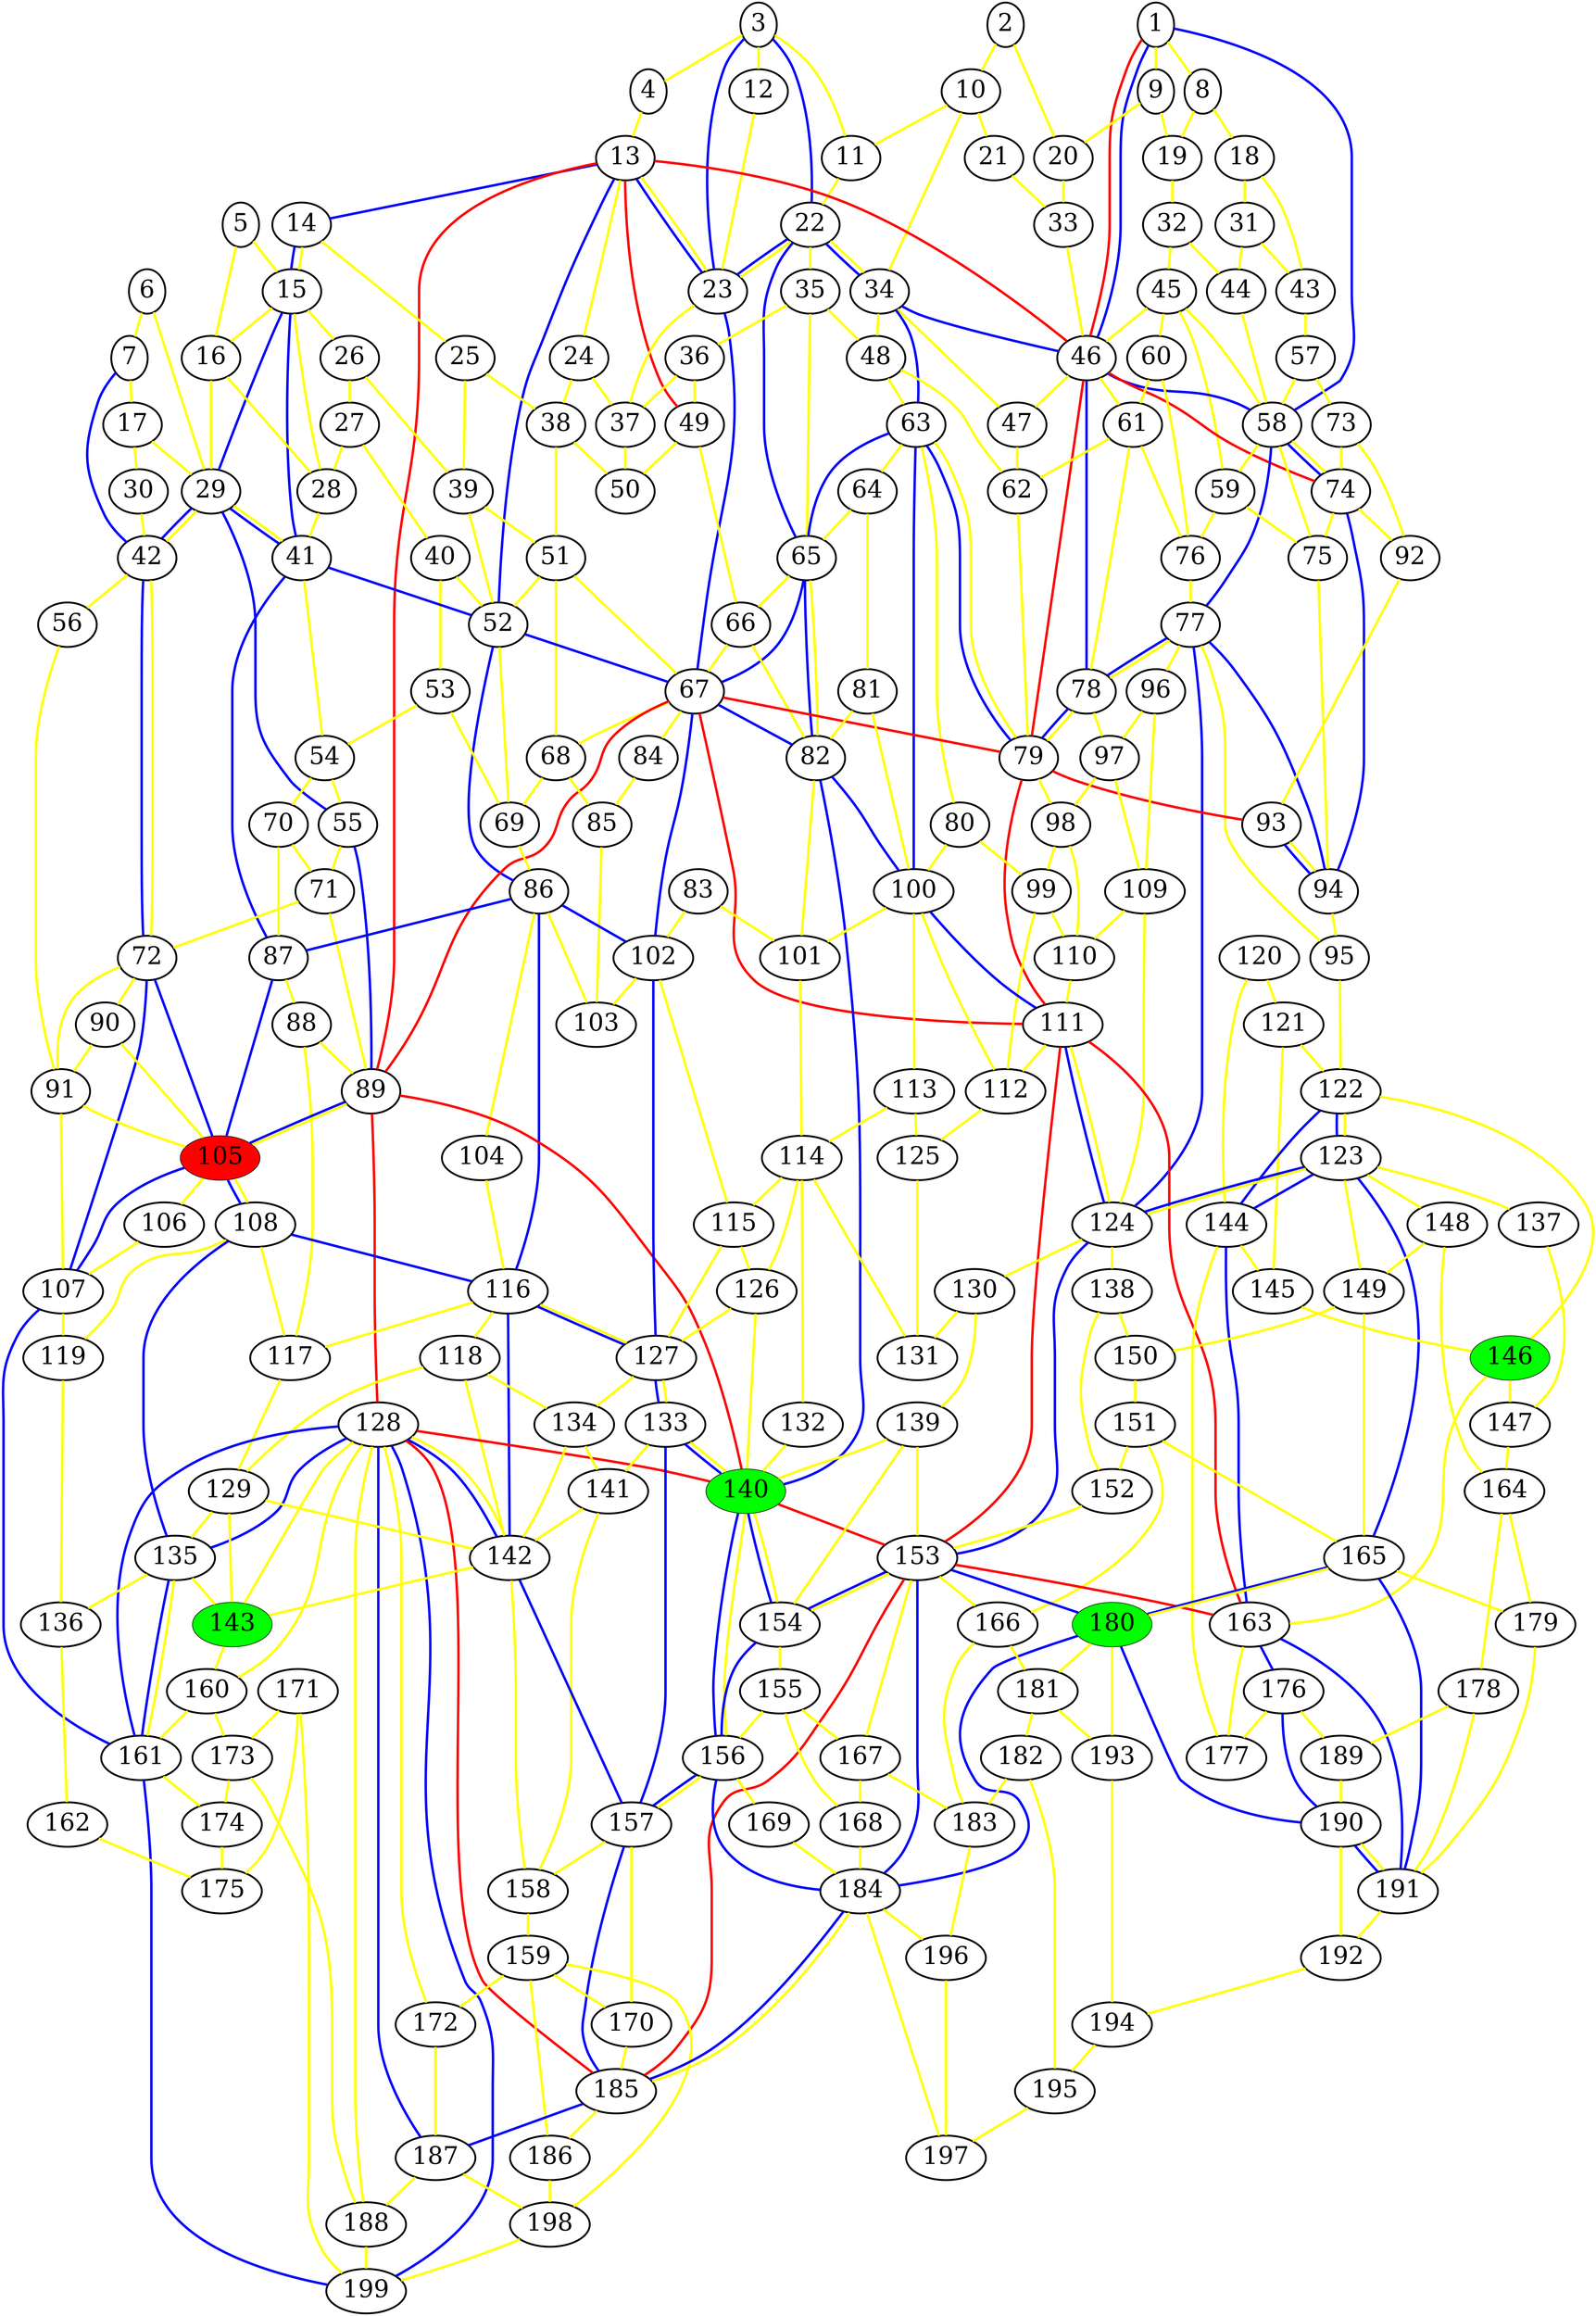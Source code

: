 graph london_graph {
105 [fillcolor=red, fontsize=40, pendwidth=3, style=filled];
143 [fillcolor=green, fontsize=40, pendwidth=3, style=filled];
146 [fillcolor=green, fontsize=40, pendwidth=3, style=filled];
180 [fillcolor=green, fontsize=40, pendwidth=3, style=filled];
140 [fillcolor=green, fontsize=40, pendwidth=3, style=filled];
1 [fontsize=40, penwidth=3];
2 [fontsize=40, penwidth=3];
3 [fontsize=40, penwidth=3];
4 [fontsize=40, penwidth=3];
5 [fontsize=40, penwidth=3];
6 [fontsize=40, penwidth=3];
7 [fontsize=40, penwidth=3];
8 [fontsize=40, penwidth=3];
9 [fontsize=40, penwidth=3];
10 [fontsize=40, penwidth=3];
11 [fontsize=40, penwidth=3];
12 [fontsize=40, penwidth=3];
13 [fontsize=40, penwidth=3];
14 [fontsize=40, penwidth=3];
15 [fontsize=40, penwidth=3];
16 [fontsize=40, penwidth=3];
17 [fontsize=40, penwidth=3];
18 [fontsize=40, penwidth=3];
19 [fontsize=40, penwidth=3];
20 [fontsize=40, penwidth=3];
21 [fontsize=40, penwidth=3];
22 [fontsize=40, penwidth=3];
23 [fontsize=40, penwidth=3];
24 [fontsize=40, penwidth=3];
25 [fontsize=40, penwidth=3];
26 [fontsize=40, penwidth=3];
27 [fontsize=40, penwidth=3];
28 [fontsize=40, penwidth=3];
29 [fontsize=40, penwidth=3];
30 [fontsize=40, penwidth=3];
31 [fontsize=40, penwidth=3];
32 [fontsize=40, penwidth=3];
33 [fontsize=40, penwidth=3];
34 [fontsize=40, penwidth=3];
35 [fontsize=40, penwidth=3];
36 [fontsize=40, penwidth=3];
37 [fontsize=40, penwidth=3];
38 [fontsize=40, penwidth=3];
39 [fontsize=40, penwidth=3];
40 [fontsize=40, penwidth=3];
41 [fontsize=40, penwidth=3];
42 [fontsize=40, penwidth=3];
43 [fontsize=40, penwidth=3];
44 [fontsize=40, penwidth=3];
45 [fontsize=40, penwidth=3];
46 [fontsize=40, penwidth=3];
47 [fontsize=40, penwidth=3];
48 [fontsize=40, penwidth=3];
49 [fontsize=40, penwidth=3];
50 [fontsize=40, penwidth=3];
51 [fontsize=40, penwidth=3];
52 [fontsize=40, penwidth=3];
53 [fontsize=40, penwidth=3];
54 [fontsize=40, penwidth=3];
55 [fontsize=40, penwidth=3];
56 [fontsize=40, penwidth=3];
57 [fontsize=40, penwidth=3];
58 [fontsize=40, penwidth=3];
59 [fontsize=40, penwidth=3];
60 [fontsize=40, penwidth=3];
61 [fontsize=40, penwidth=3];
62 [fontsize=40, penwidth=3];
63 [fontsize=40, penwidth=3];
64 [fontsize=40, penwidth=3];
65 [fontsize=40, penwidth=3];
66 [fontsize=40, penwidth=3];
67 [fontsize=40, penwidth=3];
68 [fontsize=40, penwidth=3];
69 [fontsize=40, penwidth=3];
70 [fontsize=40, penwidth=3];
71 [fontsize=40, penwidth=3];
72 [fontsize=40, penwidth=3];
73 [fontsize=40, penwidth=3];
74 [fontsize=40, penwidth=3];
75 [fontsize=40, penwidth=3];
76 [fontsize=40, penwidth=3];
77 [fontsize=40, penwidth=3];
78 [fontsize=40, penwidth=3];
79 [fontsize=40, penwidth=3];
80 [fontsize=40, penwidth=3];
81 [fontsize=40, penwidth=3];
82 [fontsize=40, penwidth=3];
83 [fontsize=40, penwidth=3];
84 [fontsize=40, penwidth=3];
85 [fontsize=40, penwidth=3];
86 [fontsize=40, penwidth=3];
87 [fontsize=40, penwidth=3];
88 [fontsize=40, penwidth=3];
89 [fontsize=40, penwidth=3];
90 [fontsize=40, penwidth=3];
91 [fontsize=40, penwidth=3];
92 [fontsize=40, penwidth=3];
93 [fontsize=40, penwidth=3];
94 [fontsize=40, penwidth=3];
95 [fontsize=40, penwidth=3];
96 [fontsize=40, penwidth=3];
97 [fontsize=40, penwidth=3];
98 [fontsize=40, penwidth=3];
99 [fontsize=40, penwidth=3];
100 [fontsize=40, penwidth=3];
101 [fontsize=40, penwidth=3];
102 [fontsize=40, penwidth=3];
103 [fontsize=40, penwidth=3];
104 [fontsize=40, penwidth=3];
106 [fontsize=40, penwidth=3];
107 [fontsize=40, penwidth=3];
108 [fontsize=40, penwidth=3];
109 [fontsize=40, penwidth=3];
110 [fontsize=40, penwidth=3];
111 [fontsize=40, penwidth=3];
112 [fontsize=40, penwidth=3];
113 [fontsize=40, penwidth=3];
114 [fontsize=40, penwidth=3];
115 [fontsize=40, penwidth=3];
116 [fontsize=40, penwidth=3];
117 [fontsize=40, penwidth=3];
118 [fontsize=40, penwidth=3];
119 [fontsize=40, penwidth=3];
120 [fontsize=40, penwidth=3];
121 [fontsize=40, penwidth=3];
122 [fontsize=40, penwidth=3];
123 [fontsize=40, penwidth=3];
124 [fontsize=40, penwidth=3];
125 [fontsize=40, penwidth=3];
126 [fontsize=40, penwidth=3];
127 [fontsize=40, penwidth=3];
128 [fontsize=40, penwidth=3];
129 [fontsize=40, penwidth=3];
130 [fontsize=40, penwidth=3];
131 [fontsize=40, penwidth=3];
132 [fontsize=40, penwidth=3];
133 [fontsize=40, penwidth=3];
134 [fontsize=40, penwidth=3];
135 [fontsize=40, penwidth=3];
136 [fontsize=40, penwidth=3];
137 [fontsize=40, penwidth=3];
138 [fontsize=40, penwidth=3];
139 [fontsize=40, penwidth=3];
141 [fontsize=40, penwidth=3];
142 [fontsize=40, penwidth=3];
144 [fontsize=40, penwidth=3];
145 [fontsize=40, penwidth=3];
147 [fontsize=40, penwidth=3];
148 [fontsize=40, penwidth=3];
149 [fontsize=40, penwidth=3];
150 [fontsize=40, penwidth=3];
151 [fontsize=40, penwidth=3];
152 [fontsize=40, penwidth=3];
153 [fontsize=40, penwidth=3];
154 [fontsize=40, penwidth=3];
155 [fontsize=40, penwidth=3];
156 [fontsize=40, penwidth=3];
157 [fontsize=40, penwidth=3];
158 [fontsize=40, penwidth=3];
159 [fontsize=40, penwidth=3];
160 [fontsize=40, penwidth=3];
161 [fontsize=40, penwidth=3];
162 [fontsize=40, penwidth=3];
163 [fontsize=40, penwidth=3];
164 [fontsize=40, penwidth=3];
165 [fontsize=40, penwidth=3];
166 [fontsize=40, penwidth=3];
167 [fontsize=40, penwidth=3];
168 [fontsize=40, penwidth=3];
169 [fontsize=40, penwidth=3];
170 [fontsize=40, penwidth=3];
171 [fontsize=40, penwidth=3];
172 [fontsize=40, penwidth=3];
173 [fontsize=40, penwidth=3];
174 [fontsize=40, penwidth=3];
175 [fontsize=40, penwidth=3];
176 [fontsize=40, penwidth=3];
177 [fontsize=40, penwidth=3];
178 [fontsize=40, penwidth=3];
179 [fontsize=40, penwidth=3];
181 [fontsize=40, penwidth=3];
182 [fontsize=40, penwidth=3];
183 [fontsize=40, penwidth=3];
184 [fontsize=40, penwidth=3];
185 [fontsize=40, penwidth=3];
186 [fontsize=40, penwidth=3];
187 [fontsize=40, penwidth=3];
188 [fontsize=40, penwidth=3];
189 [fontsize=40, penwidth=3];
190 [fontsize=40, penwidth=3];
191 [fontsize=40, penwidth=3];
192 [fontsize=40, penwidth=3];
193 [fontsize=40, penwidth=3];
194 [fontsize=40, penwidth=3];
195 [fontsize=40, penwidth=3];
196 [fontsize=40, penwidth=3];
197 [fontsize=40, penwidth=3];
198 [fontsize=40, penwidth=3];
199 [fontsize=40, penwidth=3];
1 -- 46  [color=red, penwidth=4];
13 -- 46  [color=red, penwidth=4];
13 -- 49  [color=red, penwidth=4];
13 -- 89  [color=red, penwidth=4];
46 -- 74  [color=red, penwidth=4];
46 -- 79  [color=red, penwidth=4];
67 -- 79  [color=red, penwidth=4];
67 -- 89  [color=red, penwidth=4];
67 -- 111  [color=red, penwidth=4];
79 -- 93  [color=red, penwidth=4];
79 -- 111  [color=red, penwidth=4];
89 -- 128  [color=red, penwidth=4];
89 -- 140  [color=red, penwidth=4];
111 -- 153  [color=red, penwidth=4];
111 -- 163  [color=red, penwidth=4];
128 -- 140  [color=red, penwidth=4];
128 -- 185  [color=red, penwidth=4];
140 -- 153  [color=red, penwidth=4];
153 -- 163  [color=red, penwidth=4];
153 -- 185  [color=red, penwidth=4];
1 -- 46  [color=blue, penwidth=4];
1 -- 58  [color=blue, penwidth=4];
3 -- 22  [color=blue, penwidth=4];
3 -- 23  [color=blue, penwidth=4];
7 -- 42  [color=blue, penwidth=4];
13 -- 14  [color=blue, penwidth=4];
13 -- 23  [color=blue, penwidth=4];
13 -- 52  [color=blue, penwidth=4];
14 -- 15  [color=blue, penwidth=4];
15 -- 29  [color=blue, penwidth=4];
15 -- 41  [color=blue, penwidth=4];
22 -- 23  [color=blue, penwidth=4];
22 -- 34  [color=blue, penwidth=4];
22 -- 65  [color=blue, penwidth=4];
23 -- 67  [color=blue, penwidth=4];
29 -- 41  [color=blue, penwidth=4];
29 -- 42  [color=blue, penwidth=4];
29 -- 55  [color=blue, penwidth=4];
34 -- 46  [color=blue, penwidth=4];
34 -- 63  [color=blue, penwidth=4];
41 -- 52  [color=blue, penwidth=4];
41 -- 87  [color=blue, penwidth=4];
42 -- 72  [color=blue, penwidth=4];
46 -- 58  [color=blue, penwidth=4];
46 -- 78  [color=blue, penwidth=4];
52 -- 67  [color=blue, penwidth=4];
52 -- 86  [color=blue, penwidth=4];
55 -- 89  [color=blue, penwidth=4];
58 -- 74  [color=blue, penwidth=4];
58 -- 77  [color=blue, penwidth=4];
63 -- 65  [color=blue, penwidth=4];
63 -- 79  [color=blue, penwidth=4];
63 -- 100  [color=blue, penwidth=4];
65 -- 67  [color=blue, penwidth=4];
65 -- 82  [color=blue, penwidth=4];
67 -- 82  [color=blue, penwidth=4];
67 -- 102  [color=blue, penwidth=4];
72 -- 105  [color=blue, penwidth=4];
72 -- 107  [color=blue, penwidth=4];
74 -- 94  [color=blue, penwidth=4];
77 -- 78  [color=blue, penwidth=4];
77 -- 94  [color=blue, penwidth=4];
77 -- 124  [color=blue, penwidth=4];
78 -- 79  [color=blue, penwidth=4];
82 -- 100  [color=blue, penwidth=4];
82 -- 140  [color=blue, penwidth=4];
86 -- 87  [color=blue, penwidth=4];
86 -- 102  [color=blue, penwidth=4];
86 -- 116  [color=blue, penwidth=4];
87 -- 105  [color=blue, penwidth=4];
89 -- 105  [color=blue, penwidth=4];
93 -- 94  [color=blue, penwidth=4];
100 -- 111  [color=blue, penwidth=4];
102 -- 127  [color=blue, penwidth=4];
105 -- 107  [color=blue, penwidth=4];
105 -- 108  [color=blue, penwidth=4];
107 -- 161  [color=blue, penwidth=4];
108 -- 116  [color=blue, penwidth=4];
108 -- 135  [color=blue, penwidth=4];
111 -- 124  [color=blue, penwidth=4];
116 -- 127  [color=blue, penwidth=4];
116 -- 142  [color=blue, penwidth=4];
122 -- 123  [color=blue, penwidth=4];
122 -- 144  [color=blue, penwidth=4];
123 -- 124  [color=blue, penwidth=4];
123 -- 144  [color=blue, penwidth=4];
123 -- 165  [color=blue, penwidth=4];
124 -- 153  [color=blue, penwidth=4];
127 -- 133  [color=blue, penwidth=4];
128 -- 135  [color=blue, penwidth=4];
128 -- 142  [color=blue, penwidth=4];
128 -- 161  [color=blue, penwidth=4];
128 -- 187  [color=blue, penwidth=4];
128 -- 199  [color=blue, penwidth=4];
133 -- 140  [color=blue, penwidth=4];
133 -- 157  [color=blue, penwidth=4];
135 -- 161  [color=blue, penwidth=4];
140 -- 154  [color=blue, penwidth=4];
140 -- 156  [color=blue, penwidth=4];
142 -- 157  [color=blue, penwidth=4];
144 -- 163  [color=blue, penwidth=4];
153 -- 154  [color=blue, penwidth=4];
153 -- 180  [color=blue, penwidth=4];
153 -- 184  [color=blue, penwidth=4];
154 -- 156  [color=blue, penwidth=4];
156 -- 157  [color=blue, penwidth=4];
156 -- 184  [color=blue, penwidth=4];
157 -- 185  [color=blue, penwidth=4];
161 -- 199  [color=blue, penwidth=4];
163 -- 176  [color=blue, penwidth=4];
163 -- 191  [color=blue, penwidth=4];
165 -- 180  [color=blue, penwidth=4];
165 -- 191  [color=blue, penwidth=4];
176 -- 190  [color=blue, penwidth=4];
180 -- 184  [color=blue, penwidth=4];
180 -- 190  [color=blue, penwidth=4];
184 -- 185  [color=blue, penwidth=4];
185 -- 187  [color=blue, penwidth=4];
190 -- 191  [color=blue, penwidth=4];
1 -- 8  [color=yellow, penwidth=4];
1 -- 9  [color=yellow, penwidth=4];
2 -- 10  [color=yellow, penwidth=4];
2 -- 20  [color=yellow, penwidth=4];
3 -- 4  [color=yellow, penwidth=4];
3 -- 11  [color=yellow, penwidth=4];
3 -- 12  [color=yellow, penwidth=4];
4 -- 13  [color=yellow, penwidth=4];
5 -- 15  [color=yellow, penwidth=4];
5 -- 16  [color=yellow, penwidth=4];
6 -- 7  [color=yellow, penwidth=4];
6 -- 29  [color=yellow, penwidth=4];
7 -- 17  [color=yellow, penwidth=4];
8 -- 18  [color=yellow, penwidth=4];
8 -- 19  [color=yellow, penwidth=4];
9 -- 19  [color=yellow, penwidth=4];
9 -- 20  [color=yellow, penwidth=4];
10 -- 11  [color=yellow, penwidth=4];
10 -- 21  [color=yellow, penwidth=4];
10 -- 34  [color=yellow, penwidth=4];
11 -- 22  [color=yellow, penwidth=4];
12 -- 23  [color=yellow, penwidth=4];
13 -- 23  [color=yellow, penwidth=4];
13 -- 24  [color=yellow, penwidth=4];
14 -- 15  [color=yellow, penwidth=4];
14 -- 25  [color=yellow, penwidth=4];
15 -- 16  [color=yellow, penwidth=4];
15 -- 26  [color=yellow, penwidth=4];
15 -- 28  [color=yellow, penwidth=4];
16 -- 28  [color=yellow, penwidth=4];
16 -- 29  [color=yellow, penwidth=4];
17 -- 29  [color=yellow, penwidth=4];
17 -- 30  [color=yellow, penwidth=4];
18 -- 31  [color=yellow, penwidth=4];
18 -- 43  [color=yellow, penwidth=4];
19 -- 32  [color=yellow, penwidth=4];
20 -- 33  [color=yellow, penwidth=4];
21 -- 33  [color=yellow, penwidth=4];
22 -- 23  [color=yellow, penwidth=4];
22 -- 34  [color=yellow, penwidth=4];
22 -- 35  [color=yellow, penwidth=4];
23 -- 37  [color=yellow, penwidth=4];
24 -- 37  [color=yellow, penwidth=4];
24 -- 38  [color=yellow, penwidth=4];
25 -- 38  [color=yellow, penwidth=4];
25 -- 39  [color=yellow, penwidth=4];
26 -- 27  [color=yellow, penwidth=4];
26 -- 39  [color=yellow, penwidth=4];
27 -- 28  [color=yellow, penwidth=4];
27 -- 40  [color=yellow, penwidth=4];
28 -- 41  [color=yellow, penwidth=4];
29 -- 41  [color=yellow, penwidth=4];
29 -- 42  [color=yellow, penwidth=4];
30 -- 42  [color=yellow, penwidth=4];
31 -- 43  [color=yellow, penwidth=4];
31 -- 44  [color=yellow, penwidth=4];
32 -- 44  [color=yellow, penwidth=4];
32 -- 45  [color=yellow, penwidth=4];
33 -- 46  [color=yellow, penwidth=4];
34 -- 47  [color=yellow, penwidth=4];
34 -- 48  [color=yellow, penwidth=4];
35 -- 36  [color=yellow, penwidth=4];
35 -- 48  [color=yellow, penwidth=4];
35 -- 65  [color=yellow, penwidth=4];
36 -- 37  [color=yellow, penwidth=4];
36 -- 49  [color=yellow, penwidth=4];
37 -- 50  [color=yellow, penwidth=4];
38 -- 50  [color=yellow, penwidth=4];
38 -- 51  [color=yellow, penwidth=4];
39 -- 51  [color=yellow, penwidth=4];
39 -- 52  [color=yellow, penwidth=4];
40 -- 52  [color=yellow, penwidth=4];
40 -- 53  [color=yellow, penwidth=4];
41 -- 54  [color=yellow, penwidth=4];
42 -- 56  [color=yellow, penwidth=4];
42 -- 72  [color=yellow, penwidth=4];
43 -- 57  [color=yellow, penwidth=4];
44 -- 58  [color=yellow, penwidth=4];
45 -- 46  [color=yellow, penwidth=4];
45 -- 58  [color=yellow, penwidth=4];
45 -- 59  [color=yellow, penwidth=4];
45 -- 60  [color=yellow, penwidth=4];
46 -- 47  [color=yellow, penwidth=4];
46 -- 61  [color=yellow, penwidth=4];
47 -- 62  [color=yellow, penwidth=4];
48 -- 62  [color=yellow, penwidth=4];
48 -- 63  [color=yellow, penwidth=4];
49 -- 50  [color=yellow, penwidth=4];
49 -- 66  [color=yellow, penwidth=4];
51 -- 52  [color=yellow, penwidth=4];
51 -- 67  [color=yellow, penwidth=4];
51 -- 68  [color=yellow, penwidth=4];
52 -- 69  [color=yellow, penwidth=4];
53 -- 54  [color=yellow, penwidth=4];
53 -- 69  [color=yellow, penwidth=4];
54 -- 55  [color=yellow, penwidth=4];
54 -- 70  [color=yellow, penwidth=4];
55 -- 71  [color=yellow, penwidth=4];
56 -- 91  [color=yellow, penwidth=4];
57 -- 58  [color=yellow, penwidth=4];
57 -- 73  [color=yellow, penwidth=4];
58 -- 59  [color=yellow, penwidth=4];
58 -- 74  [color=yellow, penwidth=4];
58 -- 75  [color=yellow, penwidth=4];
59 -- 75  [color=yellow, penwidth=4];
59 -- 76  [color=yellow, penwidth=4];
60 -- 61  [color=yellow, penwidth=4];
60 -- 76  [color=yellow, penwidth=4];
61 -- 62  [color=yellow, penwidth=4];
61 -- 76  [color=yellow, penwidth=4];
61 -- 78  [color=yellow, penwidth=4];
62 -- 79  [color=yellow, penwidth=4];
63 -- 64  [color=yellow, penwidth=4];
63 -- 79  [color=yellow, penwidth=4];
63 -- 80  [color=yellow, penwidth=4];
64 -- 65  [color=yellow, penwidth=4];
64 -- 81  [color=yellow, penwidth=4];
65 -- 66  [color=yellow, penwidth=4];
65 -- 82  [color=yellow, penwidth=4];
66 -- 67  [color=yellow, penwidth=4];
66 -- 82  [color=yellow, penwidth=4];
67 -- 68  [color=yellow, penwidth=4];
67 -- 84  [color=yellow, penwidth=4];
68 -- 69  [color=yellow, penwidth=4];
68 -- 85  [color=yellow, penwidth=4];
69 -- 86  [color=yellow, penwidth=4];
70 -- 71  [color=yellow, penwidth=4];
70 -- 87  [color=yellow, penwidth=4];
71 -- 72  [color=yellow, penwidth=4];
71 -- 89  [color=yellow, penwidth=4];
72 -- 90  [color=yellow, penwidth=4];
72 -- 91  [color=yellow, penwidth=4];
73 -- 74  [color=yellow, penwidth=4];
73 -- 92  [color=yellow, penwidth=4];
74 -- 75  [color=yellow, penwidth=4];
74 -- 92  [color=yellow, penwidth=4];
75 -- 94  [color=yellow, penwidth=4];
76 -- 77  [color=yellow, penwidth=4];
77 -- 78  [color=yellow, penwidth=4];
77 -- 95  [color=yellow, penwidth=4];
77 -- 96  [color=yellow, penwidth=4];
78 -- 79  [color=yellow, penwidth=4];
78 -- 97  [color=yellow, penwidth=4];
79 -- 98  [color=yellow, penwidth=4];
80 -- 99  [color=yellow, penwidth=4];
80 -- 100  [color=yellow, penwidth=4];
81 -- 82  [color=yellow, penwidth=4];
81 -- 100  [color=yellow, penwidth=4];
82 -- 101  [color=yellow, penwidth=4];
83 -- 101  [color=yellow, penwidth=4];
83 -- 102  [color=yellow, penwidth=4];
84 -- 85  [color=yellow, penwidth=4];
85 -- 103  [color=yellow, penwidth=4];
86 -- 103  [color=yellow, penwidth=4];
86 -- 104  [color=yellow, penwidth=4];
87 -- 88  [color=yellow, penwidth=4];
88 -- 89  [color=yellow, penwidth=4];
88 -- 117  [color=yellow, penwidth=4];
89 -- 105  [color=yellow, penwidth=4];
90 -- 91  [color=yellow, penwidth=4];
90 -- 105  [color=yellow, penwidth=4];
91 -- 105  [color=yellow, penwidth=4];
91 -- 107  [color=yellow, penwidth=4];
92 -- 93  [color=yellow, penwidth=4];
93 -- 94  [color=yellow, penwidth=4];
94 -- 95  [color=yellow, penwidth=4];
95 -- 122  [color=yellow, penwidth=4];
96 -- 97  [color=yellow, penwidth=4];
96 -- 109  [color=yellow, penwidth=4];
97 -- 98  [color=yellow, penwidth=4];
97 -- 109  [color=yellow, penwidth=4];
98 -- 99  [color=yellow, penwidth=4];
98 -- 110  [color=yellow, penwidth=4];
99 -- 110  [color=yellow, penwidth=4];
99 -- 112  [color=yellow, penwidth=4];
100 -- 101  [color=yellow, penwidth=4];
100 -- 112  [color=yellow, penwidth=4];
100 -- 113  [color=yellow, penwidth=4];
101 -- 114  [color=yellow, penwidth=4];
102 -- 103  [color=yellow, penwidth=4];
102 -- 115  [color=yellow, penwidth=4];
104 -- 116  [color=yellow, penwidth=4];
105 -- 106  [color=yellow, penwidth=4];
105 -- 108  [color=yellow, penwidth=4];
106 -- 107  [color=yellow, penwidth=4];
107 -- 119  [color=yellow, penwidth=4];
108 -- 117  [color=yellow, penwidth=4];
108 -- 119  [color=yellow, penwidth=4];
109 -- 110  [color=yellow, penwidth=4];
109 -- 124  [color=yellow, penwidth=4];
110 -- 111  [color=yellow, penwidth=4];
111 -- 112  [color=yellow, penwidth=4];
111 -- 124  [color=yellow, penwidth=4];
112 -- 125  [color=yellow, penwidth=4];
113 -- 114  [color=yellow, penwidth=4];
113 -- 125  [color=yellow, penwidth=4];
114 -- 115  [color=yellow, penwidth=4];
114 -- 126  [color=yellow, penwidth=4];
114 -- 131  [color=yellow, penwidth=4];
114 -- 132  [color=yellow, penwidth=4];
115 -- 126  [color=yellow, penwidth=4];
115 -- 127  [color=yellow, penwidth=4];
116 -- 117  [color=yellow, penwidth=4];
116 -- 118  [color=yellow, penwidth=4];
116 -- 127  [color=yellow, penwidth=4];
117 -- 129  [color=yellow, penwidth=4];
118 -- 129  [color=yellow, penwidth=4];
118 -- 134  [color=yellow, penwidth=4];
118 -- 142  [color=yellow, penwidth=4];
119 -- 136  [color=yellow, penwidth=4];
120 -- 121  [color=yellow, penwidth=4];
120 -- 144  [color=yellow, penwidth=4];
121 -- 122  [color=yellow, penwidth=4];
121 -- 145  [color=yellow, penwidth=4];
122 -- 123  [color=yellow, penwidth=4];
122 -- 146  [color=yellow, penwidth=4];
123 -- 124  [color=yellow, penwidth=4];
123 -- 137  [color=yellow, penwidth=4];
123 -- 148  [color=yellow, penwidth=4];
123 -- 149  [color=yellow, penwidth=4];
124 -- 130  [color=yellow, penwidth=4];
124 -- 138  [color=yellow, penwidth=4];
125 -- 131  [color=yellow, penwidth=4];
126 -- 127  [color=yellow, penwidth=4];
126 -- 140  [color=yellow, penwidth=4];
127 -- 133  [color=yellow, penwidth=4];
127 -- 134  [color=yellow, penwidth=4];
128 -- 142  [color=yellow, penwidth=4];
128 -- 143  [color=yellow, penwidth=4];
128 -- 160  [color=yellow, penwidth=4];
128 -- 172  [color=yellow, penwidth=4];
128 -- 188  [color=yellow, penwidth=4];
129 -- 135  [color=yellow, penwidth=4];
129 -- 142  [color=yellow, penwidth=4];
129 -- 143  [color=yellow, penwidth=4];
130 -- 131  [color=yellow, penwidth=4];
130 -- 139  [color=yellow, penwidth=4];
132 -- 140  [color=yellow, penwidth=4];
133 -- 140  [color=yellow, penwidth=4];
133 -- 141  [color=yellow, penwidth=4];
134 -- 141  [color=yellow, penwidth=4];
134 -- 142  [color=yellow, penwidth=4];
135 -- 136  [color=yellow, penwidth=4];
135 -- 143  [color=yellow, penwidth=4];
135 -- 161  [color=yellow, penwidth=4];
136 -- 162  [color=yellow, penwidth=4];
137 -- 147  [color=yellow, penwidth=4];
138 -- 150  [color=yellow, penwidth=4];
138 -- 152  [color=yellow, penwidth=4];
139 -- 140  [color=yellow, penwidth=4];
139 -- 153  [color=yellow, penwidth=4];
139 -- 154  [color=yellow, penwidth=4];
140 -- 154  [color=yellow, penwidth=4];
140 -- 156  [color=yellow, penwidth=4];
141 -- 142  [color=yellow, penwidth=4];
141 -- 158  [color=yellow, penwidth=4];
142 -- 143  [color=yellow, penwidth=4];
142 -- 158  [color=yellow, penwidth=4];
143 -- 160  [color=yellow, penwidth=4];
144 -- 145  [color=yellow, penwidth=4];
144 -- 177  [color=yellow, penwidth=4];
145 -- 146  [color=yellow, penwidth=4];
146 -- 147  [color=yellow, penwidth=4];
146 -- 163  [color=yellow, penwidth=4];
147 -- 164  [color=yellow, penwidth=4];
148 -- 149  [color=yellow, penwidth=4];
148 -- 164  [color=yellow, penwidth=4];
149 -- 150  [color=yellow, penwidth=4];
149 -- 165  [color=yellow, penwidth=4];
150 -- 151  [color=yellow, penwidth=4];
151 -- 152  [color=yellow, penwidth=4];
151 -- 165  [color=yellow, penwidth=4];
151 -- 166  [color=yellow, penwidth=4];
152 -- 153  [color=yellow, penwidth=4];
153 -- 154  [color=yellow, penwidth=4];
153 -- 166  [color=yellow, penwidth=4];
153 -- 167  [color=yellow, penwidth=4];
154 -- 155  [color=yellow, penwidth=4];
155 -- 156  [color=yellow, penwidth=4];
155 -- 167  [color=yellow, penwidth=4];
155 -- 168  [color=yellow, penwidth=4];
156 -- 157  [color=yellow, penwidth=4];
156 -- 169  [color=yellow, penwidth=4];
157 -- 158  [color=yellow, penwidth=4];
157 -- 170  [color=yellow, penwidth=4];
158 -- 159  [color=yellow, penwidth=4];
159 -- 170  [color=yellow, penwidth=4];
159 -- 172  [color=yellow, penwidth=4];
159 -- 186  [color=yellow, penwidth=4];
159 -- 198  [color=yellow, penwidth=4];
160 -- 161  [color=yellow, penwidth=4];
160 -- 173  [color=yellow, penwidth=4];
161 -- 174  [color=yellow, penwidth=4];
162 -- 175  [color=yellow, penwidth=4];
163 -- 177  [color=yellow, penwidth=4];
164 -- 178  [color=yellow, penwidth=4];
164 -- 179  [color=yellow, penwidth=4];
165 -- 179  [color=yellow, penwidth=4];
165 -- 180  [color=yellow, penwidth=4];
166 -- 181  [color=yellow, penwidth=4];
166 -- 183  [color=yellow, penwidth=4];
167 -- 168  [color=yellow, penwidth=4];
167 -- 183  [color=yellow, penwidth=4];
168 -- 184  [color=yellow, penwidth=4];
169 -- 184  [color=yellow, penwidth=4];
170 -- 185  [color=yellow, penwidth=4];
171 -- 173  [color=yellow, penwidth=4];
171 -- 175  [color=yellow, penwidth=4];
171 -- 199  [color=yellow, penwidth=4];
172 -- 187  [color=yellow, penwidth=4];
173 -- 174  [color=yellow, penwidth=4];
173 -- 188  [color=yellow, penwidth=4];
174 -- 175  [color=yellow, penwidth=4];
176 -- 177  [color=yellow, penwidth=4];
176 -- 189  [color=yellow, penwidth=4];
178 -- 189  [color=yellow, penwidth=4];
178 -- 191  [color=yellow, penwidth=4];
179 -- 191  [color=yellow, penwidth=4];
180 -- 181  [color=yellow, penwidth=4];
180 -- 193  [color=yellow, penwidth=4];
181 -- 182  [color=yellow, penwidth=4];
181 -- 193  [color=yellow, penwidth=4];
182 -- 183  [color=yellow, penwidth=4];
182 -- 195  [color=yellow, penwidth=4];
183 -- 196  [color=yellow, penwidth=4];
184 -- 185  [color=yellow, penwidth=4];
184 -- 196  [color=yellow, penwidth=4];
184 -- 197  [color=yellow, penwidth=4];
185 -- 186  [color=yellow, penwidth=4];
186 -- 198  [color=yellow, penwidth=4];
187 -- 188  [color=yellow, penwidth=4];
187 -- 198  [color=yellow, penwidth=4];
188 -- 199  [color=yellow, penwidth=4];
189 -- 190  [color=yellow, penwidth=4];
190 -- 191  [color=yellow, penwidth=4];
190 -- 192  [color=yellow, penwidth=4];
191 -- 192  [color=yellow, penwidth=4];
192 -- 194  [color=yellow, penwidth=4];
193 -- 194  [color=yellow, penwidth=4];
194 -- 195  [color=yellow, penwidth=4];
195 -- 197  [color=yellow, penwidth=4];
196 -- 197  [color=yellow, penwidth=4];
198 -- 199  [color=yellow, penwidth=4];
}
